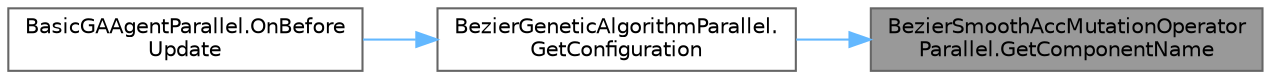 digraph "BezierSmoothAccMutationOperatorParallel.GetComponentName"
{
 // LATEX_PDF_SIZE
  bgcolor="transparent";
  edge [fontname=Helvetica,fontsize=10,labelfontname=Helvetica,labelfontsize=10];
  node [fontname=Helvetica,fontsize=10,shape=box,height=0.2,width=0.4];
  rankdir="RL";
  Node1 [id="Node000001",label="BezierSmoothAccMutationOperator\lParallel.GetComponentName",height=0.2,width=0.4,color="gray40", fillcolor="grey60", style="filled", fontcolor="black",tooltip="Getter for component name."];
  Node1 -> Node2 [id="edge1_Node000001_Node000002",dir="back",color="steelblue1",style="solid",tooltip=" "];
  Node2 [id="Node000002",label="BezierGeneticAlgorithmParallel.\lGetConfiguration",height=0.2,width=0.4,color="grey40", fillcolor="white", style="filled",URL="$struct_bezier_genetic_algorithm_parallel.html#a3c7f4b932f7f029cf12698578ec02a65",tooltip="Creates a string capturing configuration of this GA."];
  Node2 -> Node3 [id="edge2_Node000002_Node000003",dir="back",color="steelblue1",style="solid",tooltip=" "];
  Node3 [id="Node000003",label="BasicGAAgentParallel.OnBefore\lUpdate",height=0.2,width=0.4,color="grey40", fillcolor="white", style="filled",URL="$class_basic_g_a_agent_parallel.html#ad1de461fd921e42f72037b2df6084636",tooltip="Scheduling GA and checking for destination arrival."];
}
